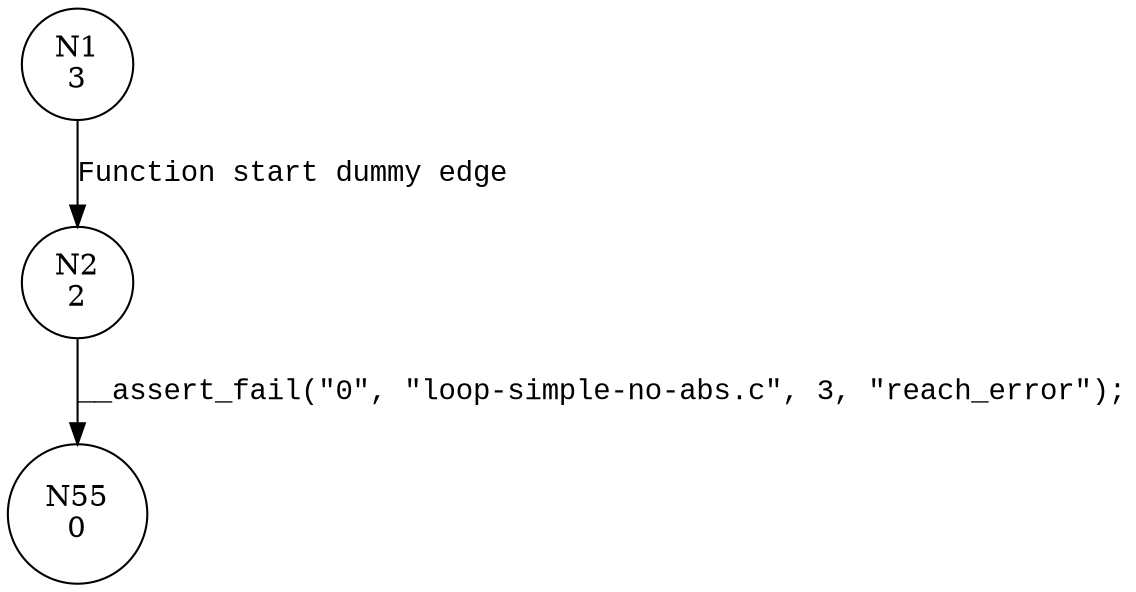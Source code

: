 digraph reach_error {
1 [shape="circle" label="N1\n3"]
2 [shape="circle" label="N2\n2"]
55 [shape="circle" label="N55\n0"]
1 -> 2 [label="Function start dummy edge" fontname="Courier New"]
2 -> 55 [label="__assert_fail(\"0\", \"loop-simple-no-abs.c\", 3, \"reach_error\");" fontname="Courier New"]
}